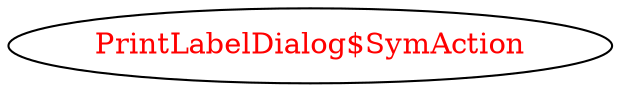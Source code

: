digraph dependencyGraph {
 concentrate=true;
 ranksep="2.0";
 rankdir="LR"; 
 splines="ortho";
"PrintLabelDialog$SymAction" [fontcolor="red"];
}